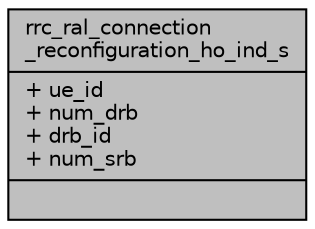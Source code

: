 digraph "rrc_ral_connection_reconfiguration_ho_ind_s"
{
 // LATEX_PDF_SIZE
  edge [fontname="Helvetica",fontsize="10",labelfontname="Helvetica",labelfontsize="10"];
  node [fontname="Helvetica",fontsize="10",shape=record];
  Node1 [label="{rrc_ral_connection\l_reconfiguration_ho_ind_s\n|+ ue_id\l+ num_drb\l+ drb_id\l+ num_srb\l|}",height=0.2,width=0.4,color="black", fillcolor="grey75", style="filled", fontcolor="black",tooltip=" "];
}
